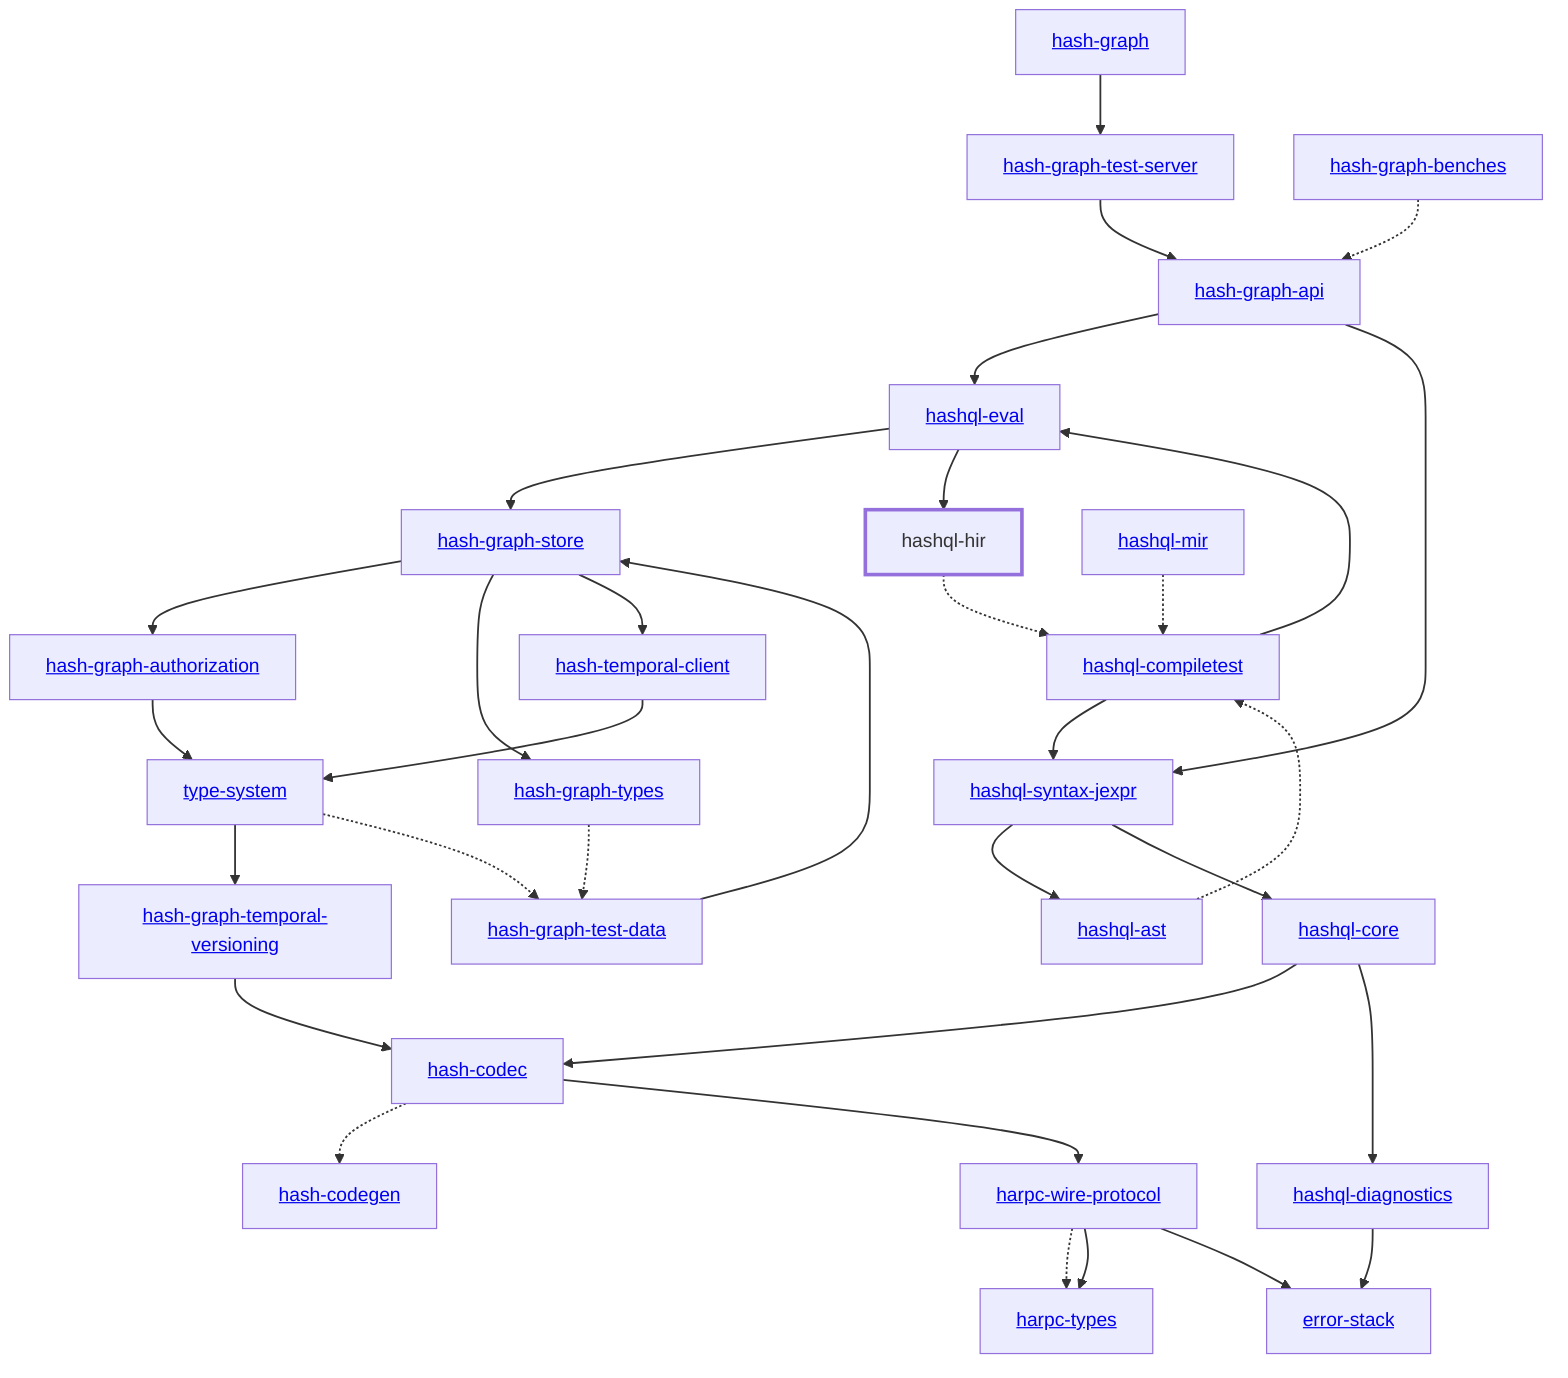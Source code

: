 graph TD
    linkStyle default stroke-width:1.5px
    classDef default stroke-width:1px
    classDef root stroke-width:3px
    classDef dev stroke-width:1px
    classDef build stroke-width:1px
    %% Legend
    %% --> : Normal dependency
    %% -.-> : Dev dependency
    %% ---> : Build dependency
    0[<a href="../hash_graph/index.html">hash-graph</a>]
    1[<a href="../type_system/index.html">type-system</a>]
    2[<a href="../hash_codec/index.html">hash-codec</a>]
    3[<a href="../hash_codegen/index.html">hash-codegen</a>]
    4[<a href="../hash_graph_api/index.html">hash-graph-api</a>]
    5[<a href="../hash_graph_authorization/index.html">hash-graph-authorization</a>]
    6[<a href="../hash_graph_store/index.html">hash-graph-store</a>]
    7[<a href="../hash_graph_temporal_versioning/index.html">hash-graph-temporal-versioning</a>]
    8[<a href="../hash_graph_test_server/index.html">hash-graph-test-server</a>]
    9[<a href="../hash_graph_types/index.html">hash-graph-types</a>]
    10[<a href="../harpc_types/index.html">harpc-types</a>]
    11[<a href="../harpc_wire_protocol/index.html">harpc-wire-protocol</a>]
    12[<a href="../hashql_ast/index.html">hashql-ast</a>]
    13[<a href="../hashql_compiletest/index.html">hashql-compiletest</a>]
    14[<a href="../hashql_core/index.html">hashql-core</a>]
    15[<a href="../hashql_diagnostics/index.html">hashql-diagnostics</a>]
    16[<a href="../hashql_eval/index.html">hashql-eval</a>]
    17[hashql-hir]
    class 17 root
    18[<a href="../hashql_mir/index.html">hashql-mir</a>]
    19[<a href="../hashql_syntax_jexpr/index.html">hashql-syntax-jexpr</a>]
    20[<a href="../hash_temporal_client/index.html">hash-temporal-client</a>]
    21[<a href="../error_stack/index.html">error-stack</a>]
    22[<a href="../hash_graph_benches/index.html">hash-graph-benches</a>]
    23[<a href="../hash_graph_test_data/index.html">hash-graph-test-data</a>]
    0 --> 8
    1 --> 7
    1 -.-> 23
    2 -.-> 3
    2 --> 11
    4 --> 16
    4 --> 19
    5 --> 1
    6 --> 5
    6 --> 9
    6 --> 20
    7 --> 2
    8 --> 4
    9 -.-> 23
    11 -.-> 10
    11 --> 10
    11 --> 21
    12 -.-> 13
    13 --> 16
    13 --> 19
    14 --> 2
    14 --> 15
    15 --> 21
    16 --> 6
    16 --> 17
    17 -.-> 13
    18 -.-> 13
    19 --> 12
    19 --> 14
    20 --> 1
    22 -.-> 4
    23 --> 6